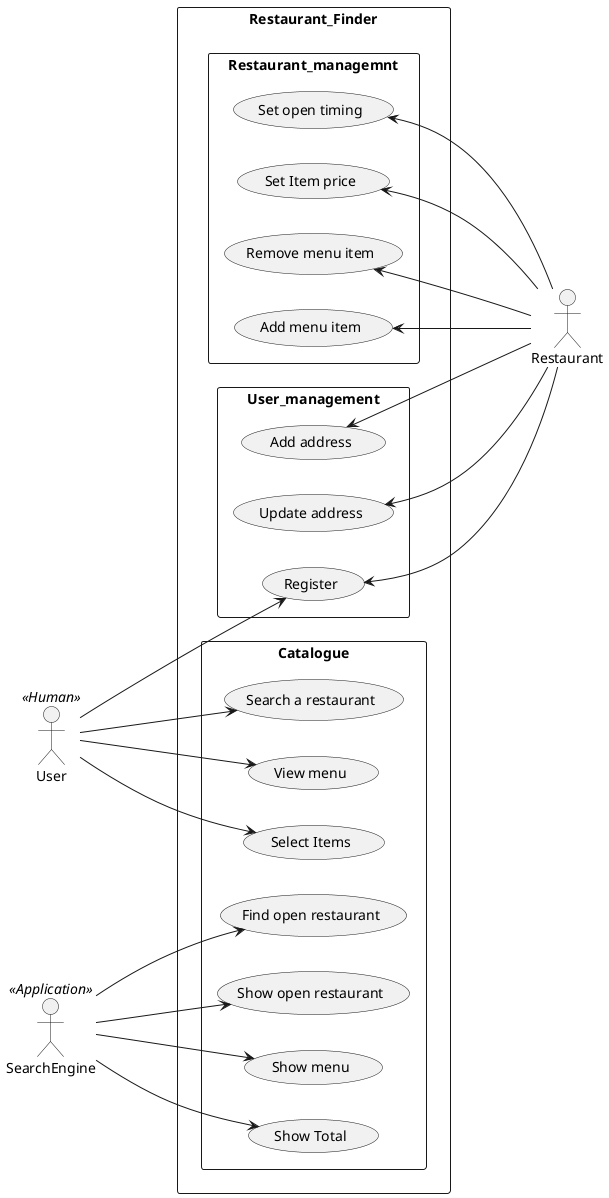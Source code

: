 @startuml
left to right direction
actor User <<Human>>
actor Restaurant
actor SearchEngine <<Application>>

rectangle Restaurant_Finder{

rectangle Restaurant_managemnt{
usecase "Add menu item" as AddMenuItem
usecase "Set Item price" as SetPrice
usecase "Remove menu item" as RemMenuItem
usecase "Set open timing" as TimingSet
}

rectangle Catalogue{
usecase "Search a restaurant" as Search1
usecase "Find open restaurant" as Search2
usecase "Show open restaurant" as Search3
usecase "View menu" as Search4
usecase "Show menu" as Search5
usecase "Select Items" as Search6
usecase "Show Total" as Search7
}

rectangle User_management {
usecase "Add address" as Reg2
usecase "Update address" as Reg3
usecase "Register" as Reg1
}

}

Restaurant -up--> Reg1
Restaurant -up--> Reg3
Restaurant -up--> Reg2
Restaurant -up--> AddMenuItem
Restaurant -up--> RemMenuItem
Restaurant -up--> SetPrice
Restaurant -up--> TimingSet

SearchEngine -down--> Search2
SearchEngine -down--> Search3
SearchEngine -down--> Search5
SearchEngine -down--> Search7

User -down--> Reg1
User -down--> Search1
User -down--> Search4
User -down--> Search6





@enduml
